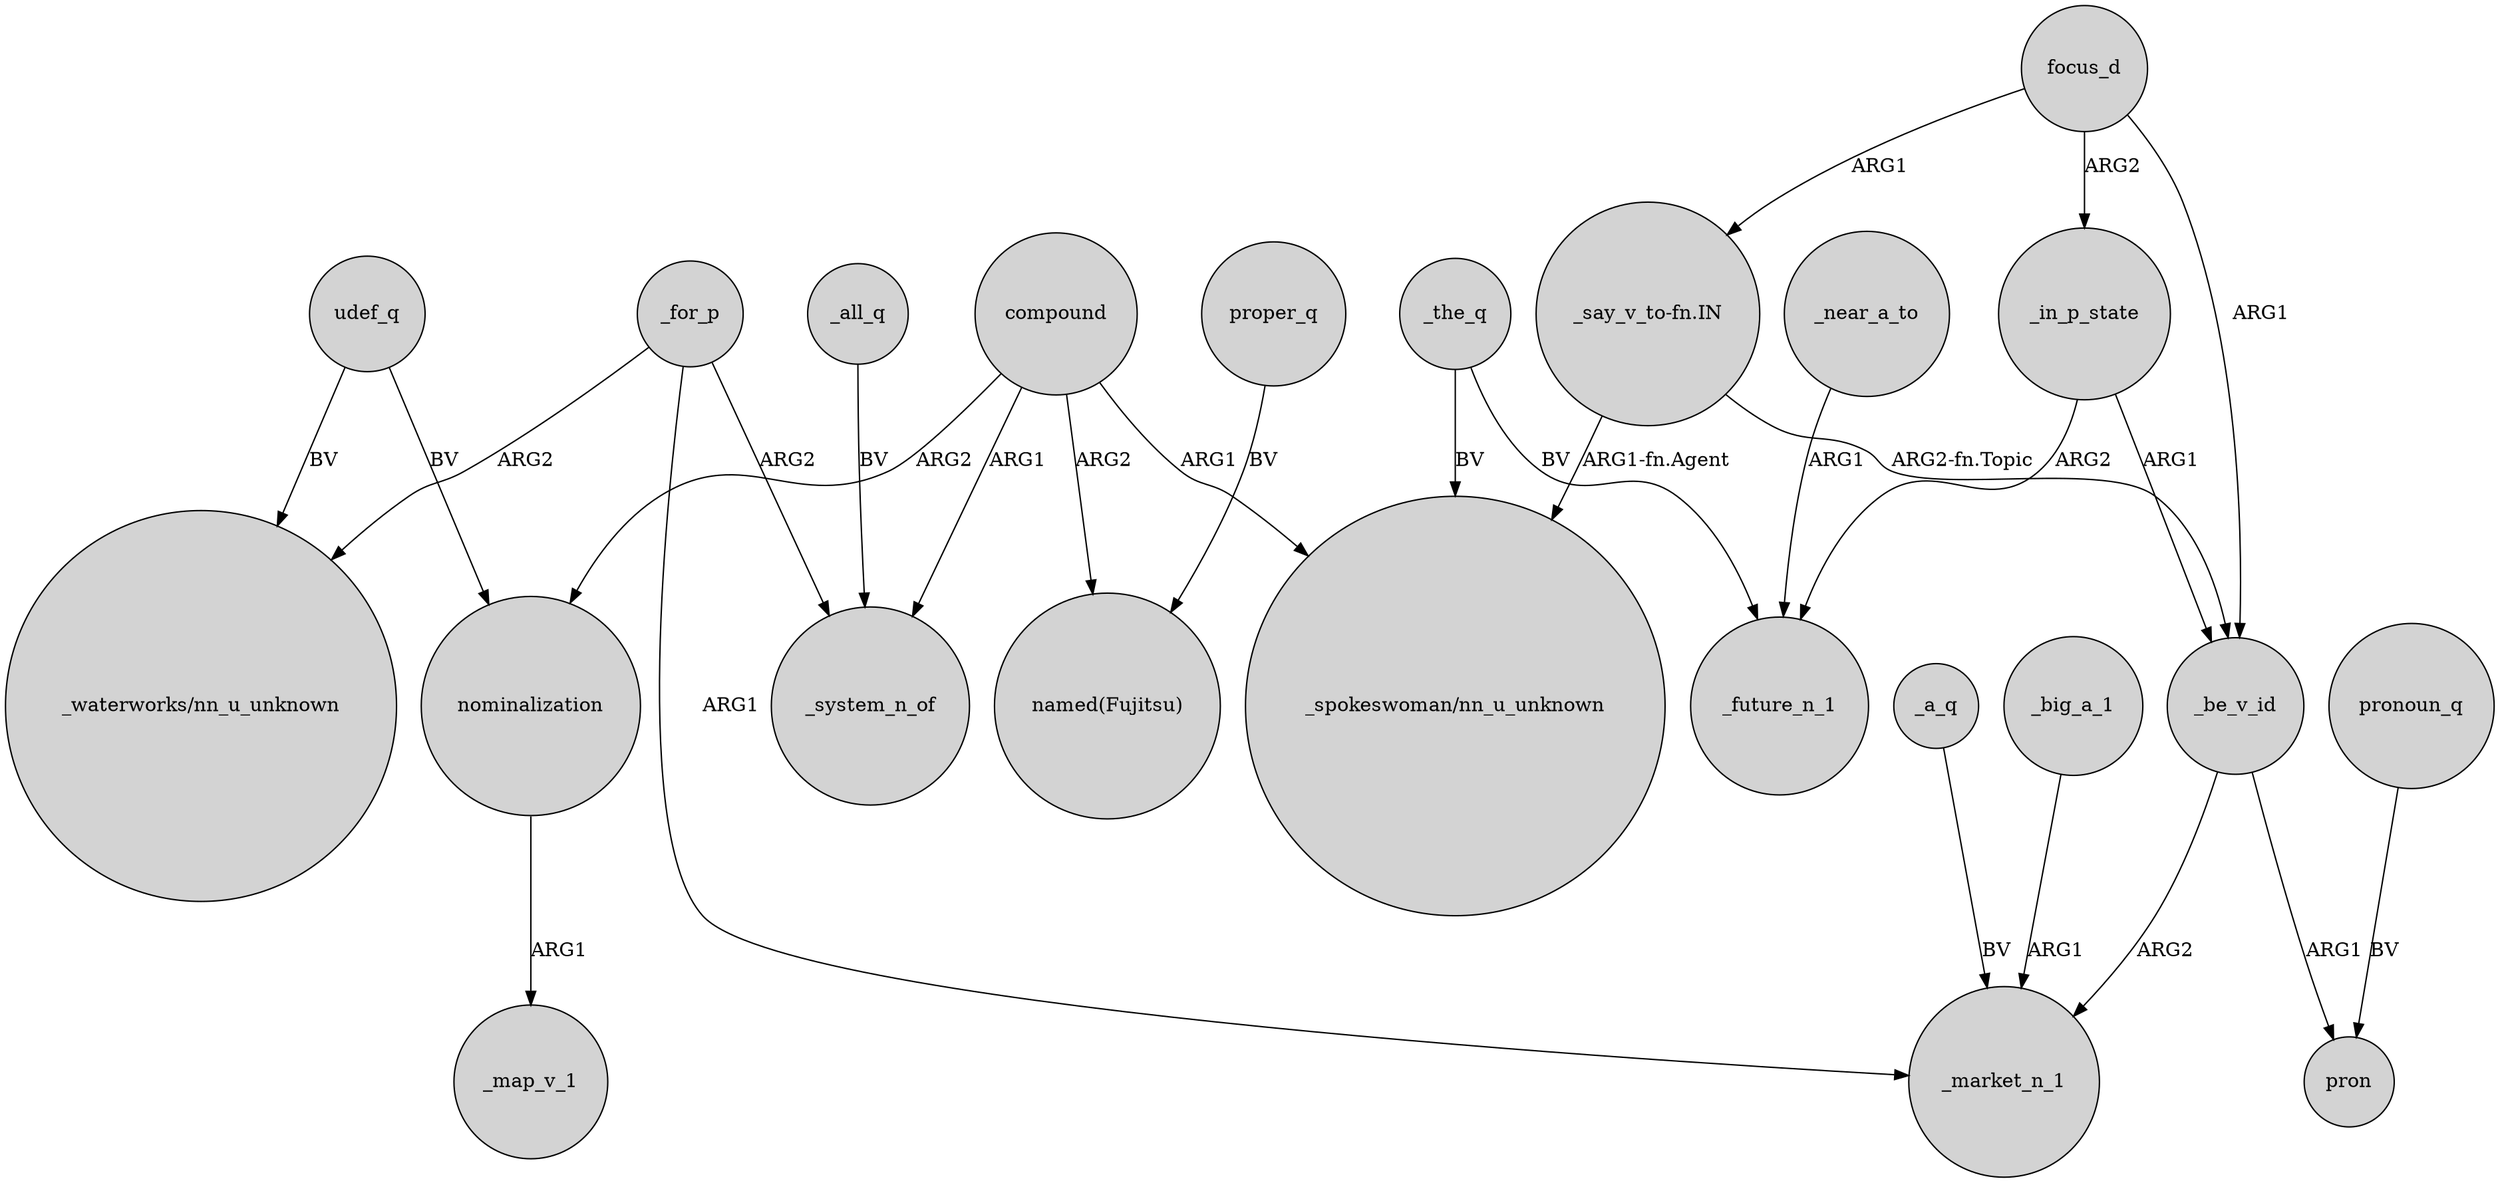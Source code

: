 digraph {
	node [shape=circle style=filled]
	udef_q -> "_waterworks/nn_u_unknown" [label=BV]
	compound -> _system_n_of [label=ARG1]
	focus_d -> _in_p_state [label=ARG2]
	_in_p_state -> _be_v_id [label=ARG1]
	compound -> nominalization [label=ARG2]
	_the_q -> "_spokeswoman/nn_u_unknown" [label=BV]
	_for_p -> _market_n_1 [label=ARG1]
	_be_v_id -> pron [label=ARG1]
	_for_p -> "_waterworks/nn_u_unknown" [label=ARG2]
	focus_d -> "_say_v_to-fn.IN" [label=ARG1]
	"_say_v_to-fn.IN" -> _be_v_id [label="ARG2-fn.Topic"]
	proper_q -> "named(Fujitsu)" [label=BV]
	_for_p -> _system_n_of [label=ARG2]
	pronoun_q -> pron [label=BV]
	_be_v_id -> _market_n_1 [label=ARG2]
	_all_q -> _system_n_of [label=BV]
	focus_d -> _be_v_id [label=ARG1]
	_in_p_state -> _future_n_1 [label=ARG2]
	"_say_v_to-fn.IN" -> "_spokeswoman/nn_u_unknown" [label="ARG1-fn.Agent"]
	compound -> "_spokeswoman/nn_u_unknown" [label=ARG1]
	udef_q -> nominalization [label=BV]
	_a_q -> _market_n_1 [label=BV]
	nominalization -> _map_v_1 [label=ARG1]
	_big_a_1 -> _market_n_1 [label=ARG1]
	compound -> "named(Fujitsu)" [label=ARG2]
	_near_a_to -> _future_n_1 [label=ARG1]
	_the_q -> _future_n_1 [label=BV]
}
